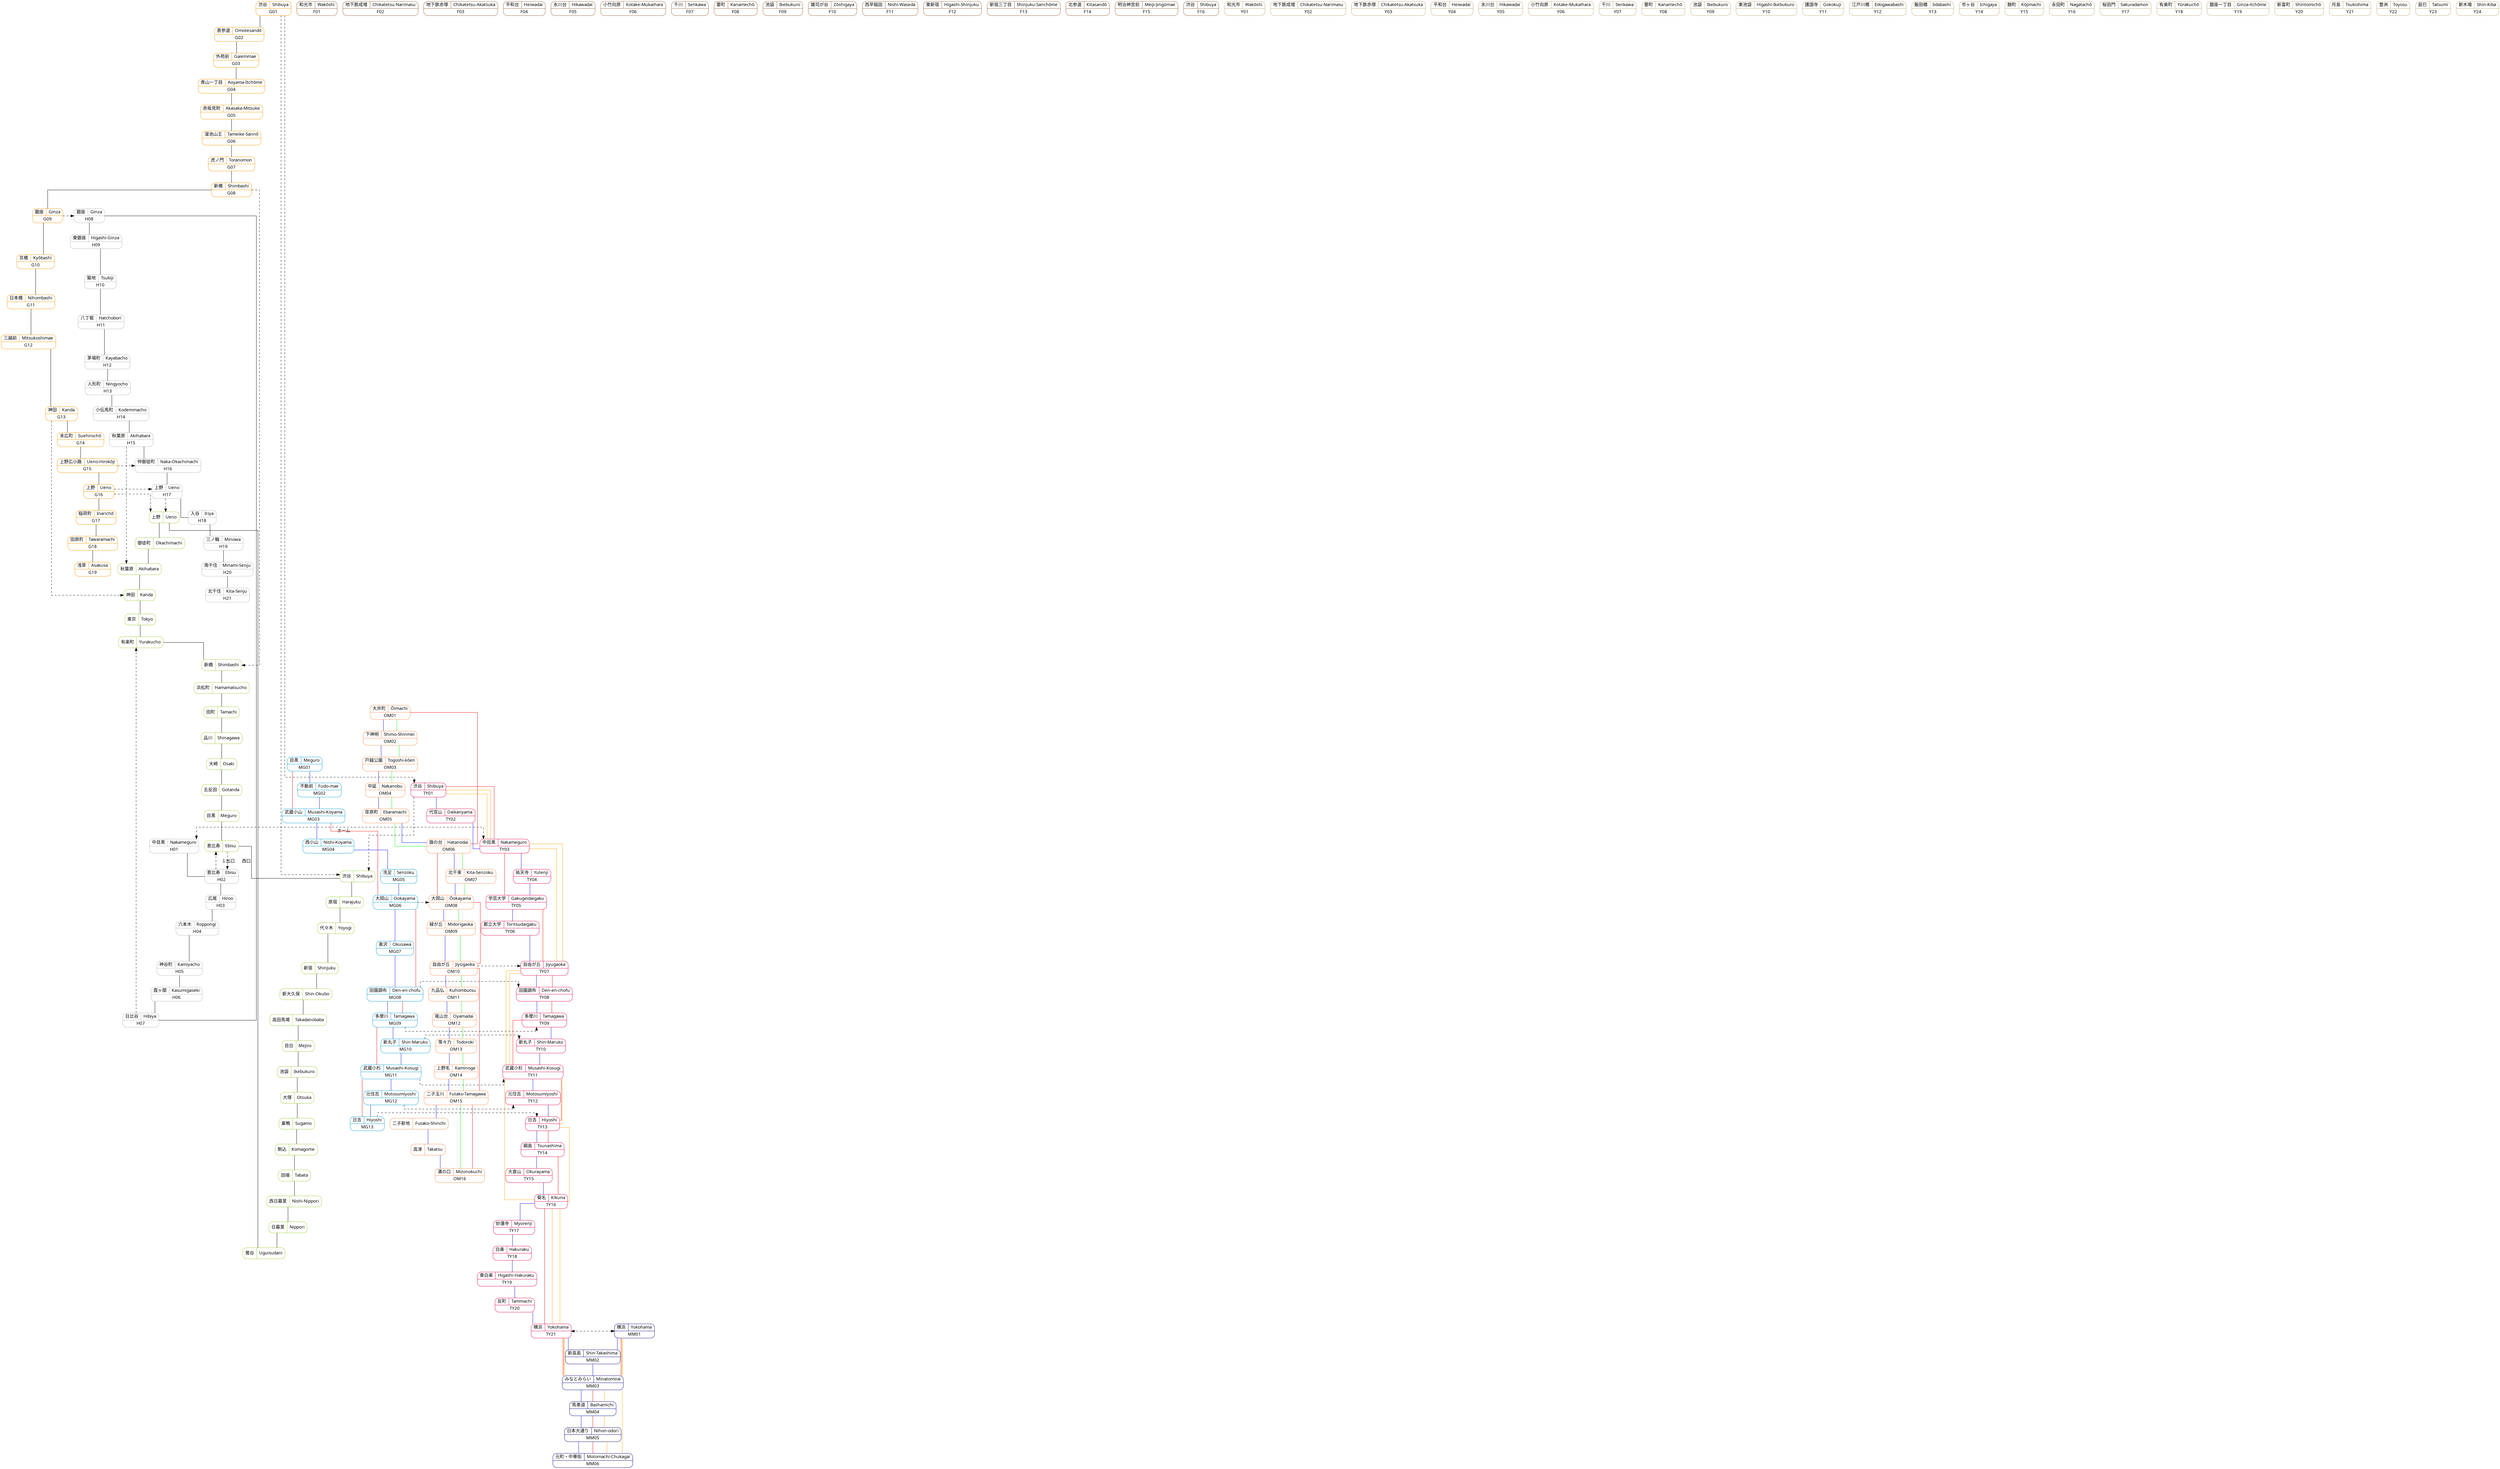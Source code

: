 digraph {
  graph [splines="ortho", model="mds"];
  node [shape="Mrecord", fontname="Noto", fontcolor="black", color="#f00"];
  edge [dir="none"];


  // 駅：
  
  // 東京メトロ銀座線
  node [color="#f39700"]
  G01 [label="{{渋谷|Shibuya}|G01}"];
  G02 [label="{{表参道|Omotesandō}|G02}"];
  G03 [label="{{外苑前|Gaiemmae}|G03}"];
  G04 [label="{{青山一丁目|Aoyama-Itchōme}|G04}"];
  G05 [label="{{赤坂見附|Akasaka-Mitsuke}|G05}"];
  G06 [label="{{溜池山王|Tameike-Sannō}|G06}"];
  G07 [label="{{虎ノ門|Toranomon}|G07}"];
  G08 [label="{{新橋|Shimbashi}|G08}"];
  G09 [label="{{銀座|Ginza}|G09}"];
  G10 [label="{{京橋|Kyōbashi}|G10}"];
  G11 [label="{{日本橋|Nihombashi}|G11}"];
  G12 [label="{{三越前|Mitsukoshimae}|G12}"];
  G13 [label="{{神田|Kanda}|G13}"];
  G14 [label="{{末広町|Suehirochō}|G14}"];
  G15 [label="{{上野広小路|Ueno-Hirokōji}|G15}"];
  G16 [label="{{上野|Ueno}|G16}"];
  G17 [label="{{稲荷町|Inarichō}|G17}"];
  G18 [label="{{田原町|Tawaramachi}|G18}"];
  G19 [label="{{浅草|Asakusa}|G19}"];

  // 東京メトロ副都心線：
  subgraph FukutoshinStations {
    node [color="#9c5e31"];
    F01 [label="{{和光市|Wakōshi}|F01}"];
    F02 [label="{{地下鉄成増|Chikatetsu-Narimasu}|F02}"];
    F03 [label="{{地下鉄赤塚|Chikatetsu-Akatsuka}|F03}"];
    F04 [label="{{平和台|Heiwadai}|F04}"];
    F05 [label="{{氷川台|Hikawadai}|F05}"];
    F06 [label="{{小竹向原|Kotake-Mukaihara}|F06}"];
    F07 [label="{{千川|Senkawa}|F07}"];
    F08 [label="{{要町|Kanamechō}|F08}"];
    F09 [label="{{池袋|Ikebukuro}|F09}"];
    F10 [label="{{雑司が谷|Zōshigaya}|F10}"];
    F11 [label="{{西早稲田|Nishi-Waseda}|F11}"];
    F12 [label="{{東新宿|Higashi-Shinjuku}|F12}"];
    F13 [label="{{新宿三丁目|Shinjuku-Sanchōme}|F13}"];
    F14 [label="{{北参道|Kitasandō}|F14}"];
    F15 [label="{{明治神宮前|Meiji-Jingūmae}|F15}"];
    F16 [label="{{渋谷|Shibuya}|F16}"];
  }

  // 東京メト日比谷線：
  node [color="#b5b5ac"];
  H01 [label="{{中目黒|Nakameguro}|H01}"];
  H02 [label="{{恵比寿|Ebisu}|H02}", href="http://www.tokyometro.jp/station/ebisu/index.html"];
  H03 [label="{{広尾|Hiroo}|H03}"];
  H04 [label="{{六本木|Roppongi}|H04}"];
  H05 [label="{{神谷町|Kamiyacho}|H05}"];
  H06 [label="{{霞ヶ関|Kasumigaseki}|H06}"];
  H07 [label="{{日比谷|Hibiya}|H07}", href="http://www.tokyometro.jp/station/hibiya/index.html"];
  H08 [label="{{銀座|Ginza}|H08}"];
  H09 [label="{{東銀座|Higashi-Ginza}|H09}"];
  H10 [label="{{築地|Tsukiji}|H10}"];
  H11 [label="{{八丁堀|Hatchobori}|H11}"];
  H12 [label="{{茅場町|Kayabacho}|H12}"];
  H13 [label="{{人形町|Ningyocho}|H13}"];
  H14 [label="{{小伝馬町|Kodemmacho}|H14}"];
  H15 [label="{{秋葉原|Akihabara}|H15}"];
  H16 [label="{{仲御徒町|Naka-Okachimachi}|H16}"];
  H17 [label="{{上野|Ueno}|H17}"];
  H18 [label="{{入谷|Iriya}|H18}"];
  H19 [label="{{三ノ輪|Minowa}|H19}"];
  H20 [label="{{南千住|Minami-Senju}|H20}"];
  H21 [label="{{北千住|Kita-Senju}|H21}"];

  // 東急目黒線：
  node [color="#009bce"];
  MG01 [label="{{目黒|Meguro}|MG01}"];
  MG02 [label="{{不動前|Fudo-mae}|MG02}"];
  MG03 [label="{{武蔵小山|Musashi-Koyama}|MG03}"];
  MG04 [label="{{西小山|Nishi-Koyama}|MG04}"];
  MG05 [label="{{洗足|Senzoku}|MG05}"];
  MG06 [label="{{大岡山|Ookayama}|MG06}"];
  MG07 [label="{{奥沢|Okusawa}|MG07}"];
  MG08 [label="{{田園調布|Den-en-chofu}|MG08}"];
  MG09 [label="{{多摩川|Tamagawa}|MG09}"];
  MG10 [label="{{新丸子|Shin-Maruko}|MG10}"];
  MG11 [label="{{武蔵小杉|Musashi-Kosugi}|MG11}"];
  MG12 [label="{{元住吉|Motosumiyoshi}|MG12}"];
  MG13 [label="{{日吉|Hiyoshi}|MG13}"];

  // ミナトミライ２１線：
  node [color="#00008B"];
  MM01 [label="{{横浜|Yokohama}|MM01}"];
  MM02 [label="{{新高島|Shin-Takashima}|MM02}"];
  MM03 [label="{{みなとみらい|Minatomirai}|MM03}"];
  MM04 [label="{{馬車道|Bashamichi}|MM04}"];
  MM05 [label="{{日本大通り|Nihon-odori}|MM05}"];
  MM06 [label="{{元町・中華街|Motomachi-Chukagai}|MM06}"];

  // 東急大井町線：
  node [color="#f68a4c"];
  OM01 [label="{{大井町|Ōimachi}|OM01}"];
  OM02 [label="{{下神明|Shimo-Shinmei}|OM02}"];
  OM03 [label="{{戸越公園|Togoshi-kōen	}|OM03}"];
  OM04 [label="{{中延|Nakanobu}|OM04}"];
  OM05 [label="{{荏原町|Ebaramachi}|OM05}"];
  OM06 [label="{{旗の台|Hatanodai}|OM06}"];
  OM07 [label="{{北千束|Kita-Senzoku}|OM07}"];
  OM08 [label="{{大岡山|Ōokayama}|OM08}"];
  OM09 [label="{{緑が丘|Midorigaoka}|OM09}"];
  OM10 [label="{{自由が丘|Jiyūgaoka	}|OM10}"];
  OM11 [label="{{九品仏|Kuhombutsu}|OM11}"];
  OM12 [label="{{尾山台|Oyamadai}|OM12}"];
  OM13 [label="{{等々力|Todoroki}|OM13}"];
  OM14 [label="{{上野毛|Kaminoge}|OM14}"];
  OM15 [label="{{二子玉川|Futako-Tamagawa}|OM15}"];
  OMB1 [label="二子新地|Futako-Shinchi"];
  OMB2 [label="高津|Takatsu"]
  OM16 [label="{{溝の口|Mizonokuchi}|OM16}"];

  // 東急東横線：
  node [color="#db0442"];
  TY01 [label="{{渋谷|Shibuya}|TY01}"];
  TY02 [label="{{代官山|Daikanyama}|TY02}"];
  TY03 [label="{{中目黒|Nakameguro}|TY03}"];
  TY04 [label="{{祐天寺|Yutenji}|TY04}"];
  TY05 [label="{{学芸大学|Gakugeidaigaku}|TY05}"];
  TY06 [label="{{都立大学|Toritsudaigaku}|TY06}"];
  TY07 [label="{{自由が丘|Jiyugaoka}|TY07}"];
  TY08 [label="{{田園調布|Den-en-chofu}|TY08}"];
  TY09 [label="{{多摩川|Tamagawa}|TY09}"];
  TY10 [label="{{新丸子|Shin-Maruko}|TY10}"];
  TY11 [label="{{武蔵小杉|Musashi-Kosugi}|TY11}"];
  TY12 [label="{{元住吉|Motosumiyoshi}|TY12}"];
  TY13 [label="{{日吉|Hiyoshi}|TY13}"];
  TY14 [label="{{綱島|Tsunashima}|TY14}"];
  TY15 [label="{{大倉山|Okurayama}|TY15}"];
  TY16 [label="{{菊名|Kikuna}|TY16}"];
  TY17 [label="{{妙蓮寺|Myorenji}|TY17}"];
  TY18 [label="{{白楽|Hakuraku}|TY18}"];
  TY19 [label="{{東白楽|Higashi-Hakuraku}|TY19}"];
  TY20 [label="{{反町|Tammachi}|TY20}"];
  TY21 [label="{{横浜|Yokohama}|TY21}"];

  // 東京メト有楽町線：
  subgraph YurakuchoStations {
    node [color="#c1a470"];
    Y01 [label="{{和光市|Wakōshi}|Y01}"];
    Y02 [label="{{地下鉄成増|Chikatetsu-Narimasu}|Y02}"];
    Y03 [label="{{地下鉄赤塚|Chikatetsu-Akatsuka}|Y03}"];
    Y04 [label="{{平和台|Heiwadai}|Y04}"];
    Y05 [label="{{氷川台|Hikawadai}|Y05}"];
    Y06 [label="{{小竹向原|Kotake-Mukaihara}|Y06}"];
    Y07 [label="{{千川|Senkawa}|Y07}"];
    Y08 [label="{{要町|Kanamechō}|Y08}"];
    Y09 [label="{{池袋|Ikebukuro}|Y09}"];
    Y10 [label="{{東池袋|Higashi-Ikebukuro}|Y10}"];
    Y11 [label="{{護国寺|Gokokuji}|Y11}"];
    Y12 [label="{{江戸川橋|Edogawabashi}|Y12}"];
    Y13 [label="{{飯田橋|Iidabashi}|Y13}"];
    Y14 [label="{{市ヶ谷|Ichigaya}|Y14}"];
    Y15 [label="{{麹町|Kōjimachi}|Y15}"];
    Y16 [label="{{永田町|Nagatachō}|Y16}"];
    Y17 [label="{{桜田門|Sakuradamon}|Y17}"];
    Y18 [label="{{有楽町|Yūrakuchō}|Y18}"];
    Y19 [label="{{銀座一丁目|Ginza-itchōme}|Y19}"];
    Y20 [label="{{新富町|Shintomichō}|Y20}"];
    Y21 [label="{{月島|Tsukishima}|Y21}"];
    Y22 [label="{{豊洲|Toyosu}|Y22}"];
    Y23 [label="{{辰巳|Tatsumi}|Y23}"];
    Y24 [label="{{新木場|Shin-Kiba}|Y24}"];
  }

  // JR山手線：
  node [color="#9acd32"];
  YT01 [label="品川|Shinagawa"];
  YT02 [label="大崎|Osaki"];
  YT03 [label="五反田|Gotanda"];
  YT04 [label="目黒|Meguro"];
  YT05 [label="恵比寿|Ebisu"];
  YT06 [label="渋谷|Shibuya"];
  YT07 [label="原宿|Harajuku"];
  YT08 [label="代々木|Yoyogi"];
  YT09 [label="新宿|Shinjuku"];
  YT10 [label="新大久保|Shin-Okubo"];
  YT11 [label="高田馬場|Takadanobaba"];
  YT12 [label="目白|Mejiro"];
  YT13 [label="池袋|Ikebukuro"];
  YT14 [label="大塚|Otsuka"];
  YT15 [label="巣鴨|Sugamo"];
  YT16 [label="駒込|Komagome"];
  YT17 [label="田端|Tabata"];
  YT18 [label="西日暮里|Nishi-Nippori"];
  YT19 [label="日暮里|Nippori"];
  YT20 [label="鶯谷|Uguisudani"];
  YT21 [label="上野|Ueno"];
  YT22 [label="御徒町|Okachimachi"];
  YT23 [label="秋葉原|Akihabara"];
  YT24 [label="神田|Kanda"];
  YT25 [label="東京|Tokyo"];
  YT26 [label="有楽町|Yurakucho"];
  YT27 [label="新橋|Shimbashi"];
  YT28 [label="浜松町|Hamamatsucho"];
  YT29 [label="田町|Tamachi"];


  // EDGES ===================
  //
  // Attribute legend:
  //   - len: The actual distance of the edge in KM.
  //   - weight: The actual walking/ride time of the edge in MINUTES.
  // Rank is the same if the station is the same building.
  // Labels are used to clarify or specify any directions.

  // 乗り換え：

  subgraph Transfers {
    edge [style="dashed", dir="forward"];

    { G01 -> YT06; }
    { G01 -> TY01; }
    { G08 -> YT27; }
    { rank=same; G09 -> H08; }
    { G13 -> YT24; }
    { rank=same; G15 -> H16; }
    { rank=same; G16 -> H17; }
    { G16 -> YT21; }

    {
      rank=same;
      H01 -> TY03 [label="ホーム", dir="both", len=0.0, weight=0];
    }

    {
      H02 -> YT05 [label="１出口", len=0.5, weight=7];
      YT05 -> H02 [label="西口"];
    }

    { H07 -> YT26; }
    { H15 -> YT23; }
    { H17 -> YT21; }

    { rank=same; MG06 -> OM08; }

    { rank=same; MG08 -> TY08; }
    { rank=same; MG09 -> TY09; }
    { rank=same; MG10 -> TY10; }
    { rank=same; MG11 -> TY11; }
    { rank=same; MG12 -> TY12; }
    { rank=same; MG13 -> TY13; }

    { rank=same; MM01 -> TY21 [label="車内", dir="both", len=0.0, weight=0]; }

    { rank=same; OM10 -> TY07; }

    { TY01 -> YT06 [len=0.7, weight=10]; }
  }

  // 東京メトロ銀座線：

  subgraph Ginza {
    G01 -> G02 [len=1.3];
    G02 -> G03 [len=0.7];
    G03 -> G04 [len=0.7];
    G04 -> G05 [len=1.3];
    G05 -> G06 [len=0.9];
    G06 -> G07 [len=0.6];
    G07 -> G08 [len=0.8];
    G08 -> G09 [len=0.9];
    G09 -> G10 [len=0.7];
    G10 -> G11 [len=0.7];
    G11 -> G12 [len=0.6];
    G12 -> G13 [len=0.7];
    G13 -> G14 [len=1.1];
    G14 -> G15 [len=0.6];
    G15 -> G16 [len=0.5];
    G16 -> G17 [len=0.7];
    G17 -> G18 [len=0.7];
    G18 -> G19 [len=0.8];
  }

  // 東京メトロ日比谷線：

  subgraph Hibiya {
    H01 -> H02 -> H03 -> H04 -> H05 -> H06 -> H07 -> H08 -> H09 -> H10 -> H11;
    H11 -> H12 -> H13 -> H14 -> H15 -> H16 -> H17 -> H18 -> H19 -> H20 -> H21;
  }

  // 東急東横線：

  subgraph MeguroLocal {
    edge [color="blue"];
    MG01 -> MG02 -> MG03 -> MG04 -> MG05 -> MG06 -> MG07 -> MG08 -> MG09;
    MG09 -> MG10 -> MG11 -> MG12 -> MG13;
  }

  subgraph MeguroExp {
    edge [color="red"];
    MG01 -> MG03 -> MG06 -> MG08 -> MG09 -> MG11 -> MG13;
  }

  // ミナトミライ２１線：
  subgraph MinatomiraiLocal {
    edge [color="blue"];
    MM01 -> MM02 -> MM03 -> MM04 -> MM05 -> MM06;
  }

  subgraph MinatomiraiExp {
    edge [color="red"];
    MM01 -> MM03 -> MM04 -> MM05 -> MM06;
  }

  subgraph MinatomiraiCommExp {
    edge [color="orange"];
    MM01 -> MM03 -> MM04 -> MM05 -> MM06;
  }

  subgraph MinatomiraiLimExp {
    edge [color="orange"];
    MM01 -> MM03 -> MM06;
  }

  // 東急大井町線：

  subgraph OimachiLocalBlue {
    edge [color="blue"];
    OM01 -> OM02 -> OM03 -> OM04 -> OM05 -> OM06 -> OM07 -> OM08 -> OM09;
    OM09 -> OM10 -> OM11 -> OM12 -> OM13 -> OM14 -> OM15 -> OMB1 -> OMB2;
    OMB2 -> OM16;
  }

  subgraph OimachiLocalGreen {
    edge [color="green"];
    OM01 -> OM02 -> OM03 -> OM04 -> OM05 -> OM06 -> OM07 -> OM08 -> OM09;
    OM09 -> OM10 -> OM11 -> OM12 -> OM13 -> OM14 -> OM15 -> OM16;
  }

  subgraph OimachiExp {
    edge [color="red"];
    OM01 -> OM06 -> OM08 -> OM10 -> OM15 -> OM16;
  }

  // 東急東横線：

  // 各駅停車：
  subgraph ToyokoLocal {
    edge [color="blue"];
    TY01 -> TY02 [weight=2];
    TY02 -> TY03 [weight=1];
    TY03 -> TY04 [weight=3];
    TY04 -> TY05;
    TY05 -> TY06;
    TY06 -> TY07;
    TY07 -> TY08;
    TY08 -> TY09;
    TY09 -> TY10;
    TY10 -> TY11;
    TY11 -> TY12;
    TY12 -> TY13;
    TY13 -> TY14;
    TY14 -> TY15;
    TY15 -> TY16;
    TY16 -> TY17;
    TY17 -> TY18;
    TY18 -> TY19;
    TY19 -> TY20;
    TY20 -> TY21;
    TY21 -> MM02;
  }

  // 急行：
  subgraph ToyokoExp {
    edge [color="red"];
    TY01 -> TY03 [len=2.2, weight=3];
    TY03 -> TY05 [len=2.0, weight=3];
    TY05 -> TY07 [len=2.8, weight=3];
    TY07 -> TY08 [len=1.2];
    TY08 -> TY09 [len=0.8];
    TY09 -> TY11 [len=1.8];
    TY11 -> TY13 [len=2.8];
    TY13 -> TY14 [len=2.2];
    TY14 -> TY16 [len=3.0];
    TY16 -> TY21 [len=5.4];
    TY21 -> MM03;
  }

  // 通勤特急：
  subgraph ToyokoCommExp {
    edge [color="orange"];
    TY01 -> TY03 [len=2.2];
    TY03 -> TY07 [len=4.8];
    TY07 -> TY11 [len=3.8];
    TY11 -> TY13 [len=2.8];
    TY13 -> TY16 [len=5.2];
    TY16 -> TY21 [len=5.4];
    TY21 -> MM03;
  }

  // 通勤特急：
  subgraph ToyokoLimExp {
    edge [color="orange"];
    TY01 -> TY03 [len=2.2];
    TY03 -> TY07 [len=4.8];
    TY07 -> TY11 [len=3.8];
    TY11 -> TY16 [len=8.0];
    TY16 -> TY21 [len=5.4];
    TY21 -> MM03;
  }

  // JR山手線：

  subgraph Yamanote {
    YT01 -> YT02 -> YT03 -> YT04 -> YT05 -> YT06 -> YT07 -> YT08 -> YT09 -> YT10;
    YT10 -> YT11 -> YT12 -> YT13 -> YT14 -> YT15 -> YT16 -> YT17 -> YT18 -> YT19;
    YT19 -> YT20 -> YT21 -> YT22 -> YT23 -> YT24 -> YT25 -> YT26 -> YT27 -> YT28;
    YT28 -> YT29 -> YT01;
  }

}
